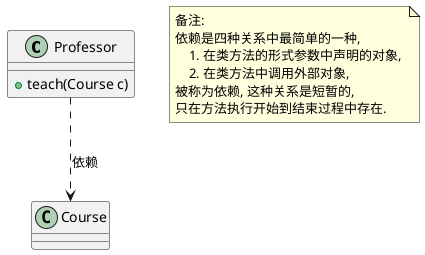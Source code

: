 @startuml "依赖: 虚线+箭头"

class Professor {

	+ teach(Course c)
}


class Course {}

Professor ..> Course: 依赖


note "备注: \n\
依赖是四种关系中最简单的一种, \n\
    1. 在类方法的形式参数中声明的对象, \n\
    2. 在类方法中调用外部对象, \n\
被称为依赖, 这种关系是短暂的, \n\
只在方法执行开始到结束过程中存在. \
" as n1


@enduml